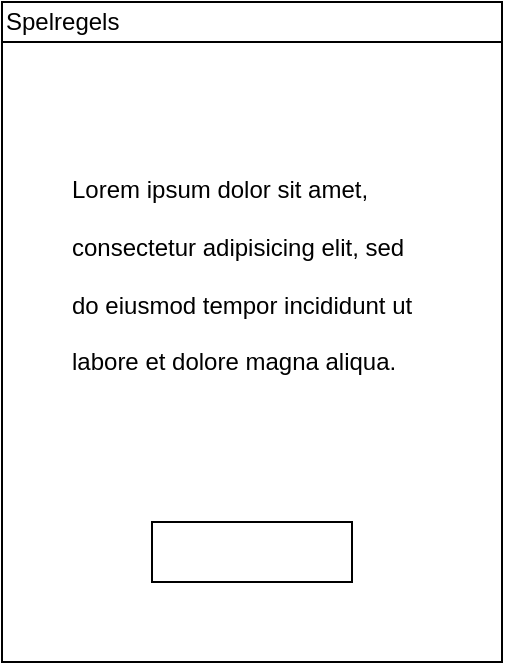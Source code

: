 <mxfile version="20.8.16" type="device"><diagram name="Pagina-1" id="Ou-htdV6zEVysvegSnPf"><mxGraphModel dx="1338" dy="820" grid="1" gridSize="10" guides="1" tooltips="1" connect="1" arrows="1" fold="1" page="1" pageScale="1" pageWidth="827" pageHeight="1169" math="0" shadow="0"><root><mxCell id="0"/><mxCell id="1" parent="0"/><mxCell id="MIdn0HDQKWFrJkoqbSJC-2" value="" style="rounded=0;whiteSpace=wrap;html=1;" vertex="1" parent="1"><mxGeometry x="220" y="140" width="250" height="310" as="geometry"/></mxCell><mxCell id="MIdn0HDQKWFrJkoqbSJC-3" value="Spelregels" style="rounded=0;whiteSpace=wrap;html=1;align=left;" vertex="1" parent="1"><mxGeometry x="220" y="120" width="250" height="20" as="geometry"/></mxCell><mxCell id="MIdn0HDQKWFrJkoqbSJC-4" value="&lt;h1&gt;&lt;span style=&quot;background-color: initial; font-size: 12px; font-weight: normal;&quot;&gt;Lorem ipsum dolor sit amet, consectetur adipisicing elit, sed do eiusmod tempor incididunt ut labore et dolore magna aliqua.&lt;/span&gt;&lt;br&gt;&lt;/h1&gt;" style="text;html=1;strokeColor=none;fillColor=none;spacing=5;spacingTop=-20;whiteSpace=wrap;overflow=hidden;rounded=0;" vertex="1" parent="1"><mxGeometry x="250" y="190" width="190" height="120" as="geometry"/></mxCell><mxCell id="MIdn0HDQKWFrJkoqbSJC-5" value="" style="rounded=0;whiteSpace=wrap;html=1;" vertex="1" parent="1"><mxGeometry x="295" y="380" width="100" height="30" as="geometry"/></mxCell></root></mxGraphModel></diagram></mxfile>